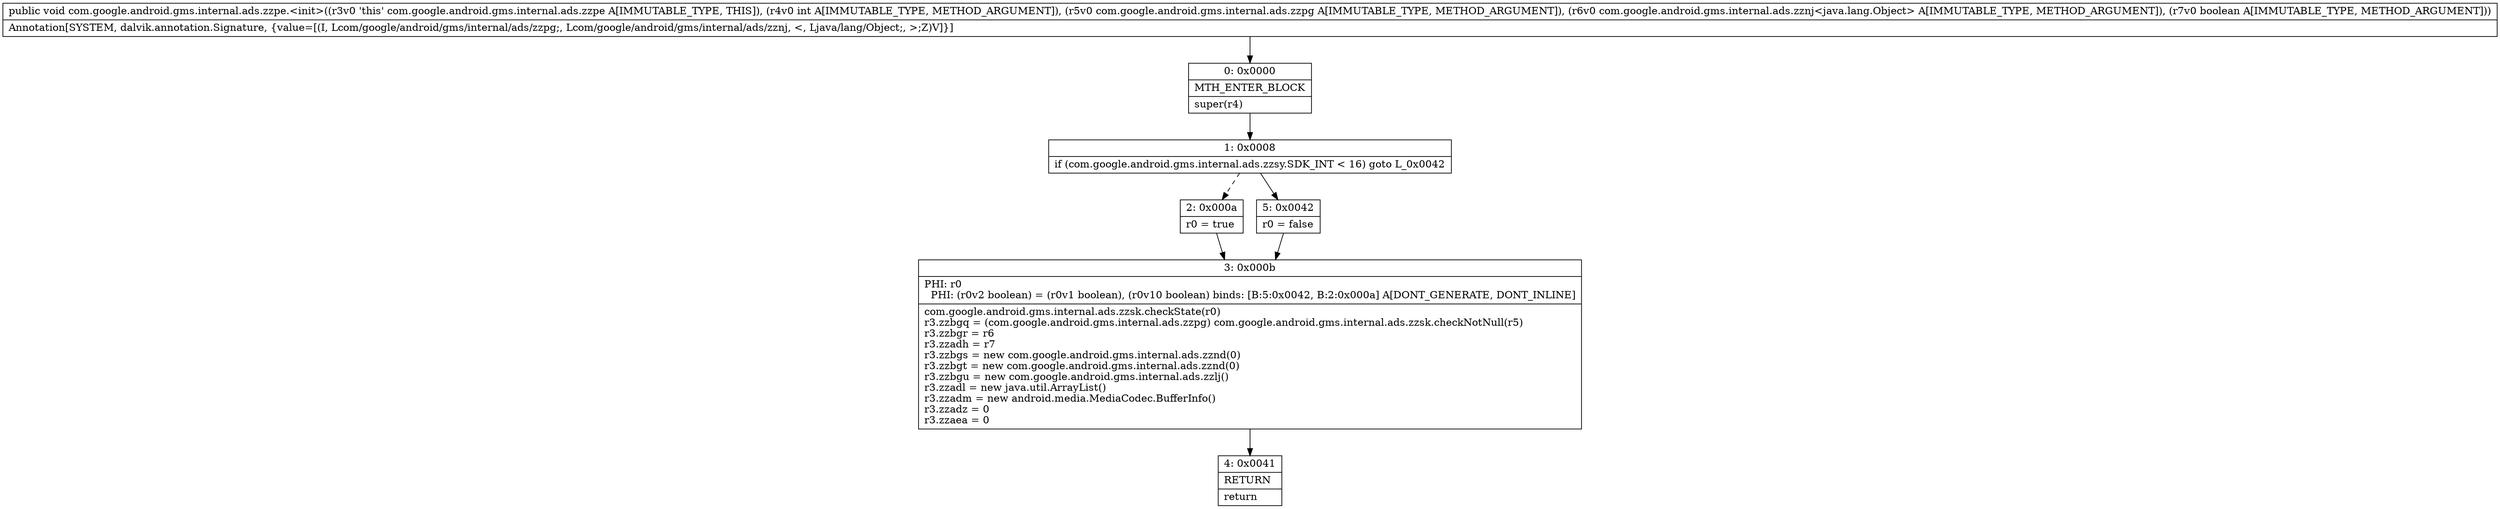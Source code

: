 digraph "CFG forcom.google.android.gms.internal.ads.zzpe.\<init\>(ILcom\/google\/android\/gms\/internal\/ads\/zzpg;Lcom\/google\/android\/gms\/internal\/ads\/zznj;Z)V" {
Node_0 [shape=record,label="{0\:\ 0x0000|MTH_ENTER_BLOCK\l|super(r4)\l}"];
Node_1 [shape=record,label="{1\:\ 0x0008|if (com.google.android.gms.internal.ads.zzsy.SDK_INT \< 16) goto L_0x0042\l}"];
Node_2 [shape=record,label="{2\:\ 0x000a|r0 = true\l}"];
Node_3 [shape=record,label="{3\:\ 0x000b|PHI: r0 \l  PHI: (r0v2 boolean) = (r0v1 boolean), (r0v10 boolean) binds: [B:5:0x0042, B:2:0x000a] A[DONT_GENERATE, DONT_INLINE]\l|com.google.android.gms.internal.ads.zzsk.checkState(r0)\lr3.zzbgq = (com.google.android.gms.internal.ads.zzpg) com.google.android.gms.internal.ads.zzsk.checkNotNull(r5)\lr3.zzbgr = r6\lr3.zzadh = r7\lr3.zzbgs = new com.google.android.gms.internal.ads.zznd(0)\lr3.zzbgt = new com.google.android.gms.internal.ads.zznd(0)\lr3.zzbgu = new com.google.android.gms.internal.ads.zzlj()\lr3.zzadl = new java.util.ArrayList()\lr3.zzadm = new android.media.MediaCodec.BufferInfo()\lr3.zzadz = 0\lr3.zzaea = 0\l}"];
Node_4 [shape=record,label="{4\:\ 0x0041|RETURN\l|return\l}"];
Node_5 [shape=record,label="{5\:\ 0x0042|r0 = false\l}"];
MethodNode[shape=record,label="{public void com.google.android.gms.internal.ads.zzpe.\<init\>((r3v0 'this' com.google.android.gms.internal.ads.zzpe A[IMMUTABLE_TYPE, THIS]), (r4v0 int A[IMMUTABLE_TYPE, METHOD_ARGUMENT]), (r5v0 com.google.android.gms.internal.ads.zzpg A[IMMUTABLE_TYPE, METHOD_ARGUMENT]), (r6v0 com.google.android.gms.internal.ads.zznj\<java.lang.Object\> A[IMMUTABLE_TYPE, METHOD_ARGUMENT]), (r7v0 boolean A[IMMUTABLE_TYPE, METHOD_ARGUMENT]))  | Annotation[SYSTEM, dalvik.annotation.Signature, \{value=[(I, Lcom\/google\/android\/gms\/internal\/ads\/zzpg;, Lcom\/google\/android\/gms\/internal\/ads\/zznj, \<, Ljava\/lang\/Object;, \>;Z)V]\}]\l}"];
MethodNode -> Node_0;
Node_0 -> Node_1;
Node_1 -> Node_2[style=dashed];
Node_1 -> Node_5;
Node_2 -> Node_3;
Node_3 -> Node_4;
Node_5 -> Node_3;
}

